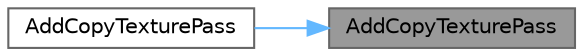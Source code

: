 digraph "AddCopyTexturePass"
{
 // INTERACTIVE_SVG=YES
 // LATEX_PDF_SIZE
  bgcolor="transparent";
  edge [fontname=Helvetica,fontsize=10,labelfontname=Helvetica,labelfontsize=10];
  node [fontname=Helvetica,fontsize=10,shape=box,height=0.2,width=0.4];
  rankdir="RL";
  Node1 [id="Node000001",label="AddCopyTexturePass",height=0.2,width=0.4,color="gray40", fillcolor="grey60", style="filled", fontcolor="black",tooltip="Adds a render graph pass to copy a region from one texture to another."];
  Node1 -> Node2 [id="edge1_Node000001_Node000002",dir="back",color="steelblue1",style="solid",tooltip=" "];
  Node2 [id="Node000002",label="AddCopyTexturePass",height=0.2,width=0.4,color="grey40", fillcolor="white", style="filled",URL="$d6/d45/RenderGraphUtils_8h.html#a6e46205efde04e3e1f87d6a855d8d762",tooltip="Simpler variant of the above function for 2D textures."];
}
